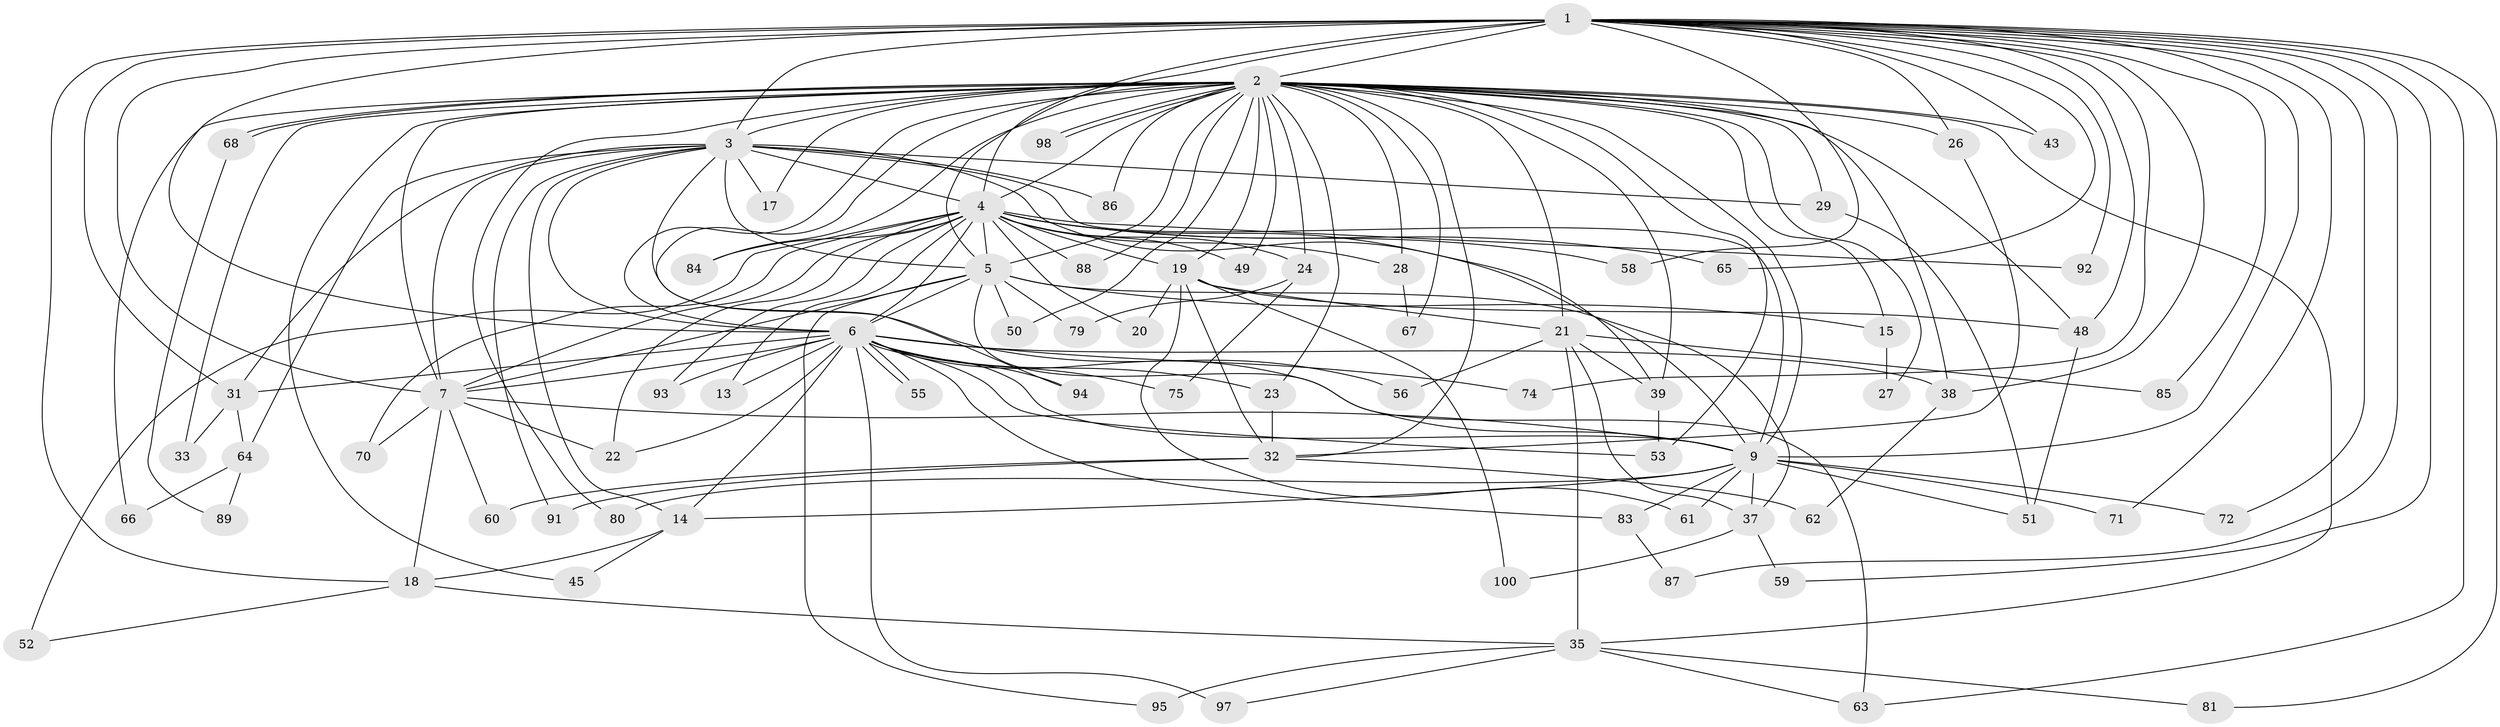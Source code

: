 // original degree distribution, {19: 0.03, 30: 0.01, 15: 0.02, 26: 0.01, 17: 0.01, 18: 0.01, 23: 0.01, 3: 0.16, 11: 0.01, 2: 0.58, 5: 0.03, 4: 0.08, 8: 0.01, 6: 0.02, 7: 0.01}
// Generated by graph-tools (version 1.1) at 2025/38/02/21/25 10:38:52]
// undirected, 74 vertices, 174 edges
graph export_dot {
graph [start="1"]
  node [color=gray90,style=filled];
  1 [super="+8"];
  2 [super="+10"];
  3 [super="+11"];
  4 [super="+12"];
  5 [super="+30"];
  6 [super="+44"];
  7 [super="+77"];
  9 [super="+36"];
  13;
  14 [super="+16"];
  15;
  17;
  18 [super="+40"];
  19 [super="+34"];
  20 [super="+90"];
  21 [super="+25"];
  22 [super="+69"];
  23 [super="+46"];
  24;
  26;
  27;
  28;
  29;
  31 [super="+99"];
  32 [super="+47"];
  33;
  35 [super="+96"];
  37 [super="+42"];
  38 [super="+41"];
  39 [super="+57"];
  43;
  45;
  48 [super="+76"];
  49;
  50;
  51 [super="+82"];
  52 [super="+73"];
  53 [super="+54"];
  55;
  56;
  58;
  59;
  60;
  61;
  62;
  63 [super="+78"];
  64;
  65;
  66;
  67;
  68;
  70;
  71;
  72;
  74;
  75;
  79;
  80;
  81;
  83;
  84;
  85;
  86;
  87;
  88;
  89;
  91;
  92;
  93;
  94;
  95;
  97;
  98;
  100;
  1 -- 2 [weight=4];
  1 -- 3 [weight=3];
  1 -- 4 [weight=2];
  1 -- 5 [weight=2];
  1 -- 6 [weight=2];
  1 -- 7 [weight=2];
  1 -- 9 [weight=2];
  1 -- 18;
  1 -- 26;
  1 -- 38;
  1 -- 43;
  1 -- 48;
  1 -- 71;
  1 -- 74;
  1 -- 81;
  1 -- 85;
  1 -- 65;
  1 -- 72;
  1 -- 87;
  1 -- 92;
  1 -- 58;
  1 -- 59;
  1 -- 63;
  1 -- 31;
  2 -- 3 [weight=2];
  2 -- 4 [weight=2];
  2 -- 5 [weight=2];
  2 -- 6 [weight=2];
  2 -- 7 [weight=2];
  2 -- 9 [weight=3];
  2 -- 15;
  2 -- 17;
  2 -- 19 [weight=2];
  2 -- 21 [weight=2];
  2 -- 26;
  2 -- 28;
  2 -- 29;
  2 -- 39;
  2 -- 43;
  2 -- 45;
  2 -- 48;
  2 -- 49;
  2 -- 68;
  2 -- 68;
  2 -- 84;
  2 -- 86;
  2 -- 98;
  2 -- 98;
  2 -- 32;
  2 -- 66;
  2 -- 67;
  2 -- 80;
  2 -- 23;
  2 -- 88;
  2 -- 24;
  2 -- 27;
  2 -- 94;
  2 -- 33;
  2 -- 50;
  2 -- 53;
  2 -- 35;
  2 -- 38;
  3 -- 4;
  3 -- 5;
  3 -- 6 [weight=2];
  3 -- 7;
  3 -- 9;
  3 -- 14;
  3 -- 17;
  3 -- 31;
  3 -- 39;
  3 -- 56;
  3 -- 64;
  3 -- 86;
  3 -- 91;
  3 -- 29;
  4 -- 5 [weight=2];
  4 -- 6;
  4 -- 7 [weight=2];
  4 -- 9;
  4 -- 20 [weight=2];
  4 -- 49;
  4 -- 52 [weight=2];
  4 -- 58;
  4 -- 65;
  4 -- 70;
  4 -- 92;
  4 -- 13;
  4 -- 84;
  4 -- 22;
  4 -- 24;
  4 -- 88;
  4 -- 28;
  4 -- 93;
  4 -- 19;
  5 -- 6;
  5 -- 7;
  5 -- 9;
  5 -- 15;
  5 -- 50;
  5 -- 79;
  5 -- 95;
  5 -- 37;
  6 -- 7;
  6 -- 9;
  6 -- 13;
  6 -- 23;
  6 -- 31;
  6 -- 38;
  6 -- 53;
  6 -- 55;
  6 -- 55;
  6 -- 74;
  6 -- 75;
  6 -- 83;
  6 -- 93;
  6 -- 94;
  6 -- 97;
  6 -- 14;
  6 -- 63;
  6 -- 22;
  7 -- 9;
  7 -- 18 [weight=2];
  7 -- 22;
  7 -- 60;
  7 -- 70;
  9 -- 14;
  9 -- 37;
  9 -- 51;
  9 -- 61;
  9 -- 71;
  9 -- 72;
  9 -- 80;
  9 -- 83;
  14 -- 45;
  14 -- 18;
  15 -- 27;
  18 -- 35;
  18 -- 52;
  19 -- 20;
  19 -- 32;
  19 -- 100;
  19 -- 48;
  19 -- 21;
  19 -- 61;
  21 -- 37;
  21 -- 56;
  21 -- 35;
  21 -- 85;
  21 -- 39;
  23 -- 32;
  24 -- 75;
  24 -- 79;
  26 -- 32;
  28 -- 67;
  29 -- 51;
  31 -- 33;
  31 -- 64;
  32 -- 60;
  32 -- 62;
  32 -- 91;
  35 -- 63;
  35 -- 81;
  35 -- 95;
  35 -- 97;
  37 -- 59;
  37 -- 100;
  38 -- 62;
  39 -- 53;
  48 -- 51;
  64 -- 66;
  64 -- 89;
  68 -- 89;
  83 -- 87;
}
